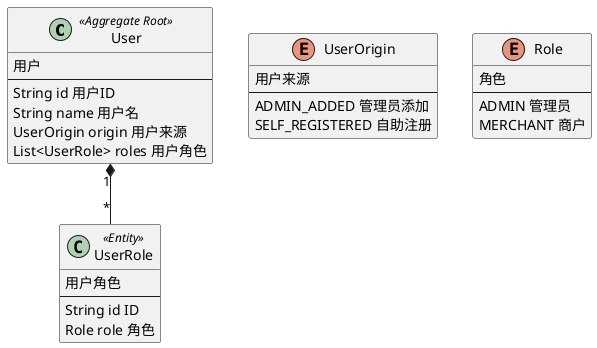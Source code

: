 @startuml 'https://plantuml.com/class-diagram'

class User <<Aggregate Root>>
class UserRole <<Entity>>

enum UserOrigin {
    用户来源
    --
    ADMIN_ADDED 管理员添加
    SELF_REGISTERED 自助注册
}

enum Role {
    角色
    --
    ADMIN 管理员
    MERCHANT 商户
}

class User {
    用户
    --
    String id 用户ID
    String name 用户名
    UserOrigin origin 用户来源
    List<UserRole> roles 用户角色
}

class UserRole {
    用户角色
    --
    String id ID
    Role role 角色
}

User "1" *-- "*" UserRole

@enduml
